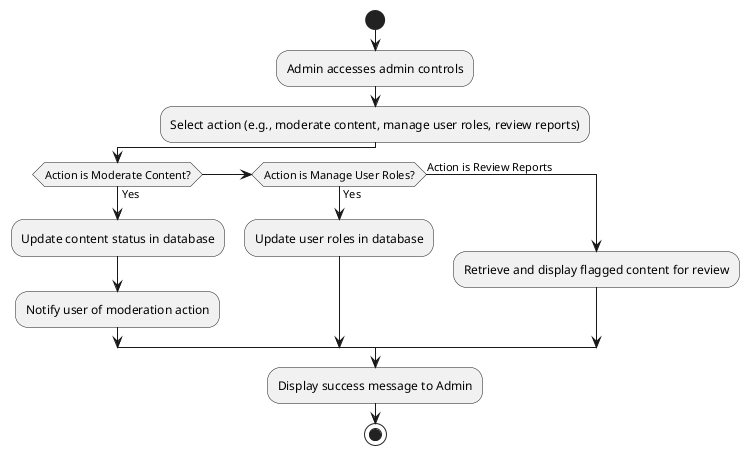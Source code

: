 @startuml admin-controls-activity-diagram

start
:Admin accesses admin controls;
:Select action (e.g., moderate content, manage user roles, review reports);

if (Action is Moderate Content?) then (Yes)
    :Update content status in database;
    :Notify user of moderation action;
else if (Action is Manage User Roles?) then (Yes)
    :Update user roles in database;
else (Action is Review Reports)
    :Retrieve and display flagged content for review;
endif

:Display success message to Admin;
stop
@enduml
